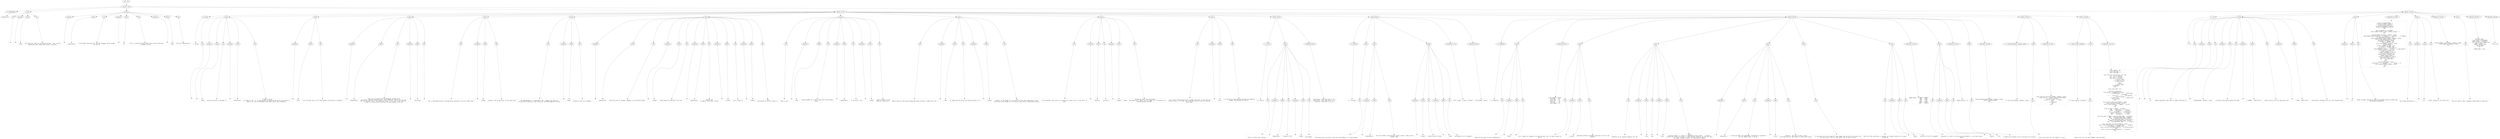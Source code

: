 digraph lpegNode {

node [fontname=Helvetica]
edge [style=dashed]

doc_0 [label="doc - 325"]


doc_0 -> { section_1}
{rank=same; section_1}

section_1 [label="section: 1-220"]


// END RANK doc_0

section_1 -> { header_2 prose_3 prose_4 section_5 section_6}
{rank=same; header_2 prose_3 prose_4 section_5 section_6}

header_2 [label="1 : Modeselektor"]

prose_3 [label="prose"]

prose_4 [label="prose"]

section_5 [label="section: 11-157"]

section_6 [label="section: 221-325"]


// END RANK section_1

header_2 -> leaf_7
leaf_7  [color=Gray,shape=rectangle,fontname=Inconsolata,label="* Modeselektor"]
// END RANK header_2

prose_3 -> { raw_8 prespace_9 literal_10 raw_11}
{rank=same; raw_8 prespace_9 literal_10 raw_11}

raw_8 [label="raw"]

prespace_9 [label="prespace"]

literal_10 [label="literal"]

raw_11 [label="raw"]


// END RANK prose_3

raw_8 -> leaf_12
leaf_12  [color=Gray,shape=rectangle,fontname=Inconsolata,label=""]
// END RANK raw_8

prespace_9 -> leaf_13
leaf_13  [color=Gray,shape=rectangle,fontname=Inconsolata,label=""]
// END RANK prespace_9

literal_10 -> leaf_14
leaf_14  [color=Gray,shape=rectangle,fontname=Inconsolata,label="femto"]
// END RANK literal_10

raw_11 -> leaf_15
leaf_15  [color=Gray,shape=rectangle,fontname=Inconsolata,label=" will hold all state for an terminal session.  Soon, we will
encapsulate that, making the library re-entrant.
"]
// END RANK raw_11

prose_4 -> { prespace_16 literal_17 raw_18 prespace_19 literal_20 raw_21 prespace_22 literal_23 raw_24}
{rank=same; prespace_16 literal_17 raw_18 prespace_19 literal_20 raw_21 prespace_22 literal_23 raw_24}

prespace_16 [label="prespace"]

literal_17 [label="literal"]

raw_18 [label="raw"]

prespace_19 [label="prespace"]

literal_20 [label="literal"]

raw_21 [label="raw"]

prespace_22 [label="prespace"]

literal_23 [label="literal"]

raw_24 [label="raw"]


// END RANK prose_4

prespace_16 -> leaf_25
leaf_25  [color=Gray,shape=rectangle,fontname=Inconsolata,label=""]
// END RANK prespace_16

literal_17 -> leaf_26
leaf_26  [color=Gray,shape=rectangle,fontname=Inconsolata,label="modeselektor"]
// END RANK literal_17

raw_18 -> leaf_27
leaf_27  [color=Gray,shape=rectangle,fontname=Inconsolata,label=" is the modal interpreter for the repl language, which becomes
the core of"]
// END RANK raw_18

prespace_19 -> leaf_28
leaf_28  [color=Gray,shape=rectangle,fontname=Inconsolata,label=" "]
// END RANK prespace_19

literal_20 -> leaf_29
leaf_29  [color=Gray,shape=rectangle,fontname=Inconsolata,label="ed"]
// END RANK literal_20

raw_21 -> leaf_30
leaf_30  [color=Gray,shape=rectangle,fontname=Inconsolata,label=".  This is a glorified lookup table with a state switch and
a pointer to the"]
// END RANK raw_21

prespace_22 -> leaf_31
leaf_31  [color=Gray,shape=rectangle,fontname=Inconsolata,label=" "]
// END RANK prespace_22

literal_23 -> leaf_32
leaf_32  [color=Gray,shape=rectangle,fontname=Inconsolata,label="femto"]
// END RANK literal_23

raw_24 -> leaf_33
leaf_33  [color=Gray,shape=rectangle,fontname=Inconsolata,label="cell we're operating on.

"]
// END RANK raw_24

section_5 -> { header_34 prose_35 prose_36 prose_37 prose_38 prose_39 prose_40 prose_41 prose_42 prose_43 prose_44 section_45 section_46 section_47 section_48 section_49}
{rank=same; header_34 prose_35 prose_36 prose_37 prose_38 prose_39 prose_40 prose_41 prose_42 prose_43 prose_44 section_45 section_46 section_47 section_48 section_49}

header_34 [label="2 : Design"]

prose_35 [label="prose"]

prose_36 [label="prose"]

prose_37 [label="prose"]

prose_38 [label="prose"]

prose_39 [label="prose"]

prose_40 [label="prose"]

prose_41 [label="prose"]

prose_42 [label="prose"]

prose_43 [label="prose"]

prose_44 [label="prose"]

section_45 [label="section: 56-67"]

section_46 [label="section: 68-85"]

section_47 [label="section: 86-142"]

section_48 [label="section: 143-157"]

section_49 [label="section: 158-220"]


// END RANK section_5

header_34 -> leaf_50
leaf_50  [color=Gray,shape=rectangle,fontname=Inconsolata,label="** Design"]
// END RANK header_34

prose_35 -> { raw_51 prespace_52 literal_53 raw_54 prespace_55 literal_56 raw_57}
{rank=same; raw_51 prespace_52 literal_53 raw_54 prespace_55 literal_56 raw_57}

raw_51 [label="raw"]

prespace_52 [label="prespace"]

literal_53 [label="literal"]

raw_54 [label="raw"]

prespace_55 [label="prespace"]

literal_56 [label="literal"]

raw_57 [label="raw"]


// END RANK prose_35

raw_51 -> leaf_58
leaf_58  [color=Gray,shape=rectangle,fontname=Inconsolata,label="

 "]
// END RANK raw_51

prespace_52 -> leaf_59
leaf_59  [color=Gray,shape=rectangle,fontname=Inconsolata,label=" "]
// END RANK prespace_52

literal_53 -> leaf_60
leaf_60  [color=Gray,shape=rectangle,fontname=Inconsolata,label="femto"]
// END RANK literal_53

raw_54 -> leaf_61
leaf_61  [color=Gray,shape=rectangle,fontname=Inconsolata,label=" passes keystrokes as messages to"]
// END RANK raw_54

prespace_55 -> leaf_62
leaf_62  [color=Gray,shape=rectangle,fontname=Inconsolata,label=" "]
// END RANK prespace_55

literal_56 -> leaf_63
leaf_63  [color=Gray,shape=rectangle,fontname=Inconsolata,label="modeselektor"]
// END RANK literal_56

raw_57 -> leaf_64
leaf_64  [color=Gray,shape=rectangle,fontname=Inconsolata,label=".  It does no writes
to stdout at all.  It is smart enough to categorize and parse various device
reports, but has no knowledge of why those reports were requested.
"]
// END RANK raw_57

prose_36 -> { prespace_65 literal_66 raw_67}
{rank=same; prespace_65 literal_66 raw_67}

prespace_65 [label="prespace"]

literal_66 [label="literal"]

raw_67 [label="raw"]


// END RANK prose_36

prespace_65 -> leaf_68
leaf_68  [color=Gray,shape=rectangle,fontname=Inconsolata,label=""]
// END RANK prespace_65

literal_66 -> leaf_69
leaf_69  [color=Gray,shape=rectangle,fontname=Inconsolata,label="femto"]
// END RANK literal_66

raw_67 -> leaf_70
leaf_70  [color=Gray,shape=rectangle,fontname=Inconsolata,label=" runs the event loop, so all other members are pulled in as modules.
"]
// END RANK raw_67

prose_37 -> { prespace_71 literal_72 raw_73 prespace_74 literal_75 raw_76}
{rank=same; prespace_71 literal_72 raw_73 prespace_74 literal_75 raw_76}

prespace_71 [label="prespace"]

literal_72 [label="literal"]

raw_73 [label="raw"]

prespace_74 [label="prespace"]

literal_75 [label="literal"]

raw_76 [label="raw"]


// END RANK prose_37

prespace_71 -> leaf_77
leaf_77  [color=Gray,shape=rectangle,fontname=Inconsolata,label=""]
// END RANK prespace_71

literal_72 -> leaf_78
leaf_78  [color=Gray,shape=rectangle,fontname=Inconsolata,label="modeselektor"]
// END RANK literal_72

raw_73 -> leaf_79
leaf_79  [color=Gray,shape=rectangle,fontname=Inconsolata,label=" takes care of system-level housekeeping: opening files
and sockets, keeping command history, fuzzy completion, and has its own eval
loop off the main track.  For evaluating lines, it will call a small executor,
so that in a little while we can put the user program in its own"]
// END RANK raw_73

prespace_74 -> leaf_80
leaf_80  [color=Gray,shape=rectangle,fontname=Inconsolata,label=" "]
// END RANK prespace_74

literal_75 -> leaf_81
leaf_81  [color=Gray,shape=rectangle,fontname=Inconsolata,label="LuaL_state"]
// END RANK literal_75

raw_76 -> leaf_82
leaf_82  [color=Gray,shape=rectangle,fontname=Inconsolata,label=".
"]
// END RANK raw_76

prose_38 -> { raw_83 prespace_84 literal_85 raw_86}
{rank=same; raw_83 prespace_84 literal_85 raw_86}

raw_83 [label="raw"]

prespace_84 [label="prespace"]

literal_85 [label="literal"]

raw_86 [label="raw"]


// END RANK prose_38

raw_83 -> leaf_87
leaf_87  [color=Gray,shape=rectangle,fontname=Inconsolata,label="
This is both good practice, and absolutely necessary if we are to REPL other"]
// END RANK raw_83

prespace_84 -> leaf_88
leaf_88  [color=Gray,shape=rectangle,fontname=Inconsolata,label=""]
// END RANK prespace_84

literal_85 -> leaf_89
leaf_89  [color=Gray,shape=rectangle,fontname=Inconsolata,label="bridge"]
// END RANK literal_85

raw_86 -> leaf_90
leaf_90  [color=Gray,shape=rectangle,fontname=Inconsolata,label=" programs, each of which has its own event loop.
"]
// END RANK raw_86

prose_39 -> { raw_91 prespace_92 literal_93 raw_94}
{rank=same; raw_91 prespace_92 literal_93 raw_94}

raw_91 [label="raw"]

prespace_92 [label="prespace"]

literal_93 [label="literal"]

raw_94 [label="raw"]


// END RANK prose_39

raw_91 -> leaf_95
leaf_95  [color=Gray,shape=rectangle,fontname=Inconsolata,label="
The implementation is essentially a VM.  Category and value are
successively looked up in jump tables and the method applied with the"]
// END RANK raw_91

prespace_92 -> leaf_96
leaf_96  [color=Gray,shape=rectangle,fontname=Inconsolata,label=" "]
// END RANK prespace_92

literal_93 -> leaf_97
leaf_97  [color=Gray,shape=rectangle,fontname=Inconsolata,label="modeS"]
// END RANK literal_93

raw_94 -> leaf_98
leaf_98  [color=Gray,shape=rectangle,fontname=Inconsolata,label="
instance as the first argument.
"]
// END RANK raw_94

prose_40 -> { prespace_99 literal_100 raw_101 prespace_102 literal_103 raw_104 prespace_105 literal_106 raw_107 prespace_108 literal_109 raw_110 prespace_111 literal_112 raw_113}
{rank=same; prespace_99 literal_100 raw_101 prespace_102 literal_103 raw_104 prespace_105 literal_106 raw_107 prespace_108 literal_109 raw_110 prespace_111 literal_112 raw_113}

prespace_99 [label="prespace"]

literal_100 [label="literal"]

raw_101 [label="raw"]

prespace_102 [label="prespace"]

literal_103 [label="literal"]

raw_104 [label="raw"]

prespace_105 [label="prespace"]

literal_106 [label="literal"]

raw_107 [label="raw"]

prespace_108 [label="prespace"]

literal_109 [label="literal"]

raw_110 [label="raw"]

prespace_111 [label="prespace"]

literal_112 [label="literal"]

raw_113 [label="raw"]


// END RANK prose_40

prespace_99 -> leaf_114
leaf_114  [color=Gray,shape=rectangle,fontname=Inconsolata,label=""]
// END RANK prespace_99

literal_100 -> leaf_115
leaf_115  [color=Gray,shape=rectangle,fontname=Inconsolata,label="modeselektor"]
// END RANK literal_100

raw_101 -> leaf_116
leaf_116  [color=Gray,shape=rectangle,fontname=Inconsolata,label=" passes any edit or movement commands to an internally-owned"]
// END RANK raw_101

prespace_102 -> leaf_117
leaf_117  [color=Gray,shape=rectangle,fontname=Inconsolata,label=""]
// END RANK prespace_102

literal_103 -> leaf_118
leaf_118  [color=Gray,shape=rectangle,fontname=Inconsolata,label="linebuf"]
// END RANK literal_103

raw_104 -> leaf_119
leaf_119  [color=Gray,shape=rectangle,fontname=Inconsolata,label=", which keeps all modeling of the line. "]
// END RANK raw_104

prespace_105 -> leaf_120
leaf_120  [color=Gray,shape=rectangle,fontname=Inconsolata,label=" "]
// END RANK prespace_105

literal_106 -> leaf_121
leaf_121  [color=Gray,shape=rectangle,fontname=Inconsolata,label="modeselektor"]
// END RANK literal_106

raw_107 -> leaf_122
leaf_122  [color=Gray,shape=rectangle,fontname=Inconsolata,label=" decides when
to repaint the screen, calling"]
// END RANK raw_107

prespace_108 -> leaf_123
leaf_123  [color=Gray,shape=rectangle,fontname=Inconsolata,label=" "]
// END RANK prespace_108

literal_109 -> leaf_124
leaf_124  [color=Gray,shape=rectangle,fontname=Inconsolata,label="rainbuf"]
// END RANK literal_109

raw_110 -> leaf_125
leaf_125  [color=Gray,shape=rectangle,fontname=Inconsolata,label=" with a region of"]
// END RANK raw_110

prespace_111 -> leaf_126
leaf_126  [color=Gray,shape=rectangle,fontname=Inconsolata,label=" "]
// END RANK prespace_111

literal_112 -> leaf_127
leaf_127  [color=Gray,shape=rectangle,fontname=Inconsolata,label="linebuf"]
// END RANK literal_112

raw_113 -> leaf_128
leaf_128  [color=Gray,shape=rectangle,fontname=Inconsolata,label=" and
instructions as to how to paint it.
"]
// END RANK raw_113

prose_41 -> { raw_129 prespace_130 literal_131 raw_132 prespace_133 literal_134 raw_135 prespace_136 literal_137 raw_138}
{rank=same; raw_129 prespace_130 literal_131 raw_132 prespace_133 literal_134 raw_135 prespace_136 literal_137 raw_138}

raw_129 [label="raw"]

prespace_130 [label="prespace"]

literal_131 [label="literal"]

raw_132 [label="raw"]

prespace_133 [label="prespace"]

literal_134 [label="literal"]

raw_135 [label="raw"]

prespace_136 [label="prespace"]

literal_137 [label="literal"]

raw_138 [label="raw"]


// END RANK prose_41

raw_129 -> leaf_139
leaf_139  [color=Gray,shape=rectangle,fontname=Inconsolata,label="
There is one"]
// END RANK raw_129

prespace_130 -> leaf_140
leaf_140  [color=Gray,shape=rectangle,fontname=Inconsolata,label=" "]
// END RANK prespace_130

literal_131 -> leaf_141
leaf_141  [color=Gray,shape=rectangle,fontname=Inconsolata,label="deck"]
// END RANK literal_131

raw_132 -> leaf_142
leaf_142  [color=Gray,shape=rectangle,fontname=Inconsolata,label=" instance member per screen, which tiles the available
space. "]
// END RANK raw_132

prespace_133 -> leaf_143
leaf_143  [color=Gray,shape=rectangle,fontname=Inconsolata,label=" "]
// END RANK prespace_133

literal_134 -> leaf_144
leaf_144  [color=Gray,shape=rectangle,fontname=Inconsolata,label="modeselektor"]
// END RANK literal_134

raw_135 -> leaf_145
leaf_145  [color=Gray,shape=rectangle,fontname=Inconsolata,label=" is the writer, and"]
// END RANK raw_135

prespace_136 -> leaf_146
leaf_146  [color=Gray,shape=rectangle,fontname=Inconsolata,label=" "]
// END RANK prespace_136

literal_137 -> leaf_147
leaf_147  [color=Gray,shape=rectangle,fontname=Inconsolata,label="rainbuf"]
// END RANK literal_137

raw_138 -> leaf_148
leaf_148  [color=Gray,shape=rectangle,fontname=Inconsolata,label=" holds a pointer to the
table for read access.
"]
// END RANK raw_138

prose_42 -> { raw_149 prespace_150 literal_151 raw_152 prespace_153 literal_154 raw_155}
{rank=same; raw_149 prespace_150 literal_151 raw_152 prespace_153 literal_154 raw_155}

raw_149 [label="raw"]

prespace_150 [label="prespace"]

literal_151 [label="literal"]

raw_152 [label="raw"]

prespace_153 [label="prespace"]

literal_154 [label="literal"]

raw_155 [label="raw"]


// END RANK prose_42

raw_149 -> leaf_156
leaf_156  [color=Gray,shape=rectangle,fontname=Inconsolata,label="
When we have our fancy parse engine and quipu structure, linebuf will call"]
// END RANK raw_149

prespace_150 -> leaf_157
leaf_157  [color=Gray,shape=rectangle,fontname=Inconsolata,label=""]
// END RANK prespace_150

literal_151 -> leaf_158
leaf_158  [color=Gray,shape=rectangle,fontname=Inconsolata,label="comb"]
// END RANK literal_151

raw_152 -> leaf_159
leaf_159  [color=Gray,shape=rectangle,fontname=Inconsolata,label=" to redecorate the syntax tree before passing it to"]
// END RANK raw_152

prespace_153 -> leaf_160
leaf_160  [color=Gray,shape=rectangle,fontname=Inconsolata,label=" "]
// END RANK prespace_153

literal_154 -> leaf_161
leaf_161  [color=Gray,shape=rectangle,fontname=Inconsolata,label="rainbuf"]
// END RANK literal_154

raw_155 -> leaf_162
leaf_162  [color=Gray,shape=rectangle,fontname=Inconsolata,label=" for
markup.  At the moment I'm just going to write some crude lexers, which
will be more than enough for Clu and Lua, which have straightforward syntax.
"]
// END RANK raw_155

prose_43 -> { raw_163 prespace_164 literal_165 raw_166 prespace_167 literal_168 raw_169}
{rank=same; raw_163 prespace_164 literal_165 raw_166 prespace_167 literal_168 raw_169}

raw_163 [label="raw"]

prespace_164 [label="prespace"]

literal_165 [label="literal"]

raw_166 [label="raw"]

prespace_167 [label="prespace"]

literal_168 [label="literal"]

raw_169 [label="raw"]


// END RANK prose_43

raw_163 -> leaf_170
leaf_170  [color=Gray,shape=rectangle,fontname=Inconsolata,label="
An intermediate step could just squeeze the linebuf into a string, parse it
with"]
// END RANK raw_163

prespace_164 -> leaf_171
leaf_171  [color=Gray,shape=rectangle,fontname=Inconsolata,label=" "]
// END RANK prespace_164

literal_165 -> leaf_172
leaf_172  [color=Gray,shape=rectangle,fontname=Inconsolata,label="esplalier"]
// END RANK literal_165

raw_166 -> leaf_173
leaf_173  [color=Gray,shape=rectangle,fontname=Inconsolata,label=" and emit a"]
// END RANK raw_166

prespace_167 -> leaf_174
leaf_174  [color=Gray,shape=rectangle,fontname=Inconsolata,label=" "]
// END RANK prespace_167

literal_168 -> leaf_175
leaf_175  [color=Gray,shape=rectangle,fontname=Inconsolata,label="rainbuf"]
// END RANK literal_168

raw_169 -> leaf_176
leaf_176  [color=Gray,shape=rectangle,fontname=Inconsolata,label=" through the usual recursive method
lookup.  The problem isn't speed, not for a REPL, it's not having error
recovery parsing available.
"]
// END RANK raw_169

prose_44 -> { raw_177 prespace_178 literal_179 raw_180}
{rank=same; raw_177 prespace_178 literal_179 raw_180}

raw_177 [label="raw"]

prespace_178 [label="prespace"]

literal_179 [label="literal"]

raw_180 [label="raw"]


// END RANK prose_44

raw_177 -> leaf_181
leaf_181  [color=Gray,shape=rectangle,fontname=Inconsolata,label="
I will likely content myself with a grammar that kicks in when the user
presses return.  I'll want that to perform rewrites (such as removing
outer-level"]
// END RANK raw_177

prespace_178 -> leaf_182
leaf_182  [color=Gray,shape=rectangle,fontname=Inconsolata,label=" "]
// END RANK prespace_178

literal_179 -> leaf_183
leaf_183  [color=Gray,shape=rectangle,fontname=Inconsolata,label="local"]
// END RANK literal_179

raw_180 -> leaf_184
leaf_184  [color=Gray,shape=rectangle,fontname=Inconsolata,label="s to facilicate copy-pasting) and keep the readline
grammar from becoming too ad-hoc.

"]
// END RANK raw_180

section_45 -> { header_185 prose_186 codeblock_187}
{rank=same; header_185 prose_186 codeblock_187}

header_185 [label="4 : asserts"]

prose_186 [label="prose"]

codeblock_187 [label="code block 61-65"]


// END RANK section_45

header_185 -> leaf_188
leaf_188  [color=Gray,shape=rectangle,fontname=Inconsolata,label="**** asserts"]
// END RANK header_185

prose_186 -> { raw_189 prespace_190 literal_191 raw_192 prespace_193 literal_194 raw_195}
{rank=same; raw_189 prespace_190 literal_191 raw_192 prespace_193 literal_194 raw_195}

raw_189 [label="raw"]

prespace_190 [label="prespace"]

literal_191 [label="literal"]

raw_192 [label="raw"]

prespace_193 [label="prespace"]

literal_194 [label="literal"]

raw_195 [label="raw"]


// END RANK prose_186

raw_189 -> leaf_196
leaf_196  [color=Gray,shape=rectangle,fontname=Inconsolata,label="

  There is little sense running"]
// END RANK raw_189

prespace_190 -> leaf_197
leaf_197  [color=Gray,shape=rectangle,fontname=Inconsolata,label=" "]
// END RANK prespace_190

literal_191 -> leaf_198
leaf_198  [color=Gray,shape=rectangle,fontname=Inconsolata,label="modeselektor"]
// END RANK literal_191

raw_192 -> leaf_199
leaf_199  [color=Gray,shape=rectangle,fontname=Inconsolata,label=" outside of the"]
// END RANK raw_192

prespace_193 -> leaf_200
leaf_200  [color=Gray,shape=rectangle,fontname=Inconsolata,label=" "]
// END RANK prespace_193

literal_194 -> leaf_201
leaf_201  [color=Gray,shape=rectangle,fontname=Inconsolata,label="bridge"]
// END RANK literal_194

raw_195 -> leaf_202
leaf_202  [color=Gray,shape=rectangle,fontname=Inconsolata,label="
environment.
"]
// END RANK raw_195

codeblock_187 -> leaf_203
leaf_203  [color=Gray,shape=rectangle,fontname=Inconsolata,label="assert(meta, \"must have meta in _G\")
assert(write, \"must have write in _G\")
assert(ts, \"must have ts in _G\")"]
// END RANK codeblock_187

section_46 -> { header_204 prose_205 prose_206 prose_207 codeblock_208 codeblock_209}
{rank=same; header_204 prose_205 prose_206 prose_207 codeblock_208 codeblock_209}

header_204 [label="4 : includes"]

prose_205 [label="prose"]

prose_206 [label="prose"]

prose_207 [label="prose"]

codeblock_208 [label="code block 77-79"]

codeblock_209 [label="code block 81-83"]


// END RANK section_46

header_204 -> leaf_210
leaf_210  [color=Gray,shape=rectangle,fontname=Inconsolata,label="**** includes"]
// END RANK header_204

prose_205 -> { raw_211}
{rank=same; raw_211}

raw_211 [label="raw"]


// END RANK prose_205

raw_211 -> leaf_212
leaf_212  [color=Gray,shape=rectangle,fontname=Inconsolata,label="

The easiest way to go mad in concurrent environments is to share memory.
"]
// END RANK raw_211

prose_206 -> { prespace_213 literal_214 raw_215}
{rank=same; prespace_213 literal_214 raw_215}

prespace_213 [label="prespace"]

literal_214 [label="literal"]

raw_215 [label="raw"]


// END RANK prose_206

prespace_213 -> leaf_216
leaf_216  [color=Gray,shape=rectangle,fontname=Inconsolata,label=""]
// END RANK prespace_213

literal_214 -> leaf_217
leaf_217  [color=Gray,shape=rectangle,fontname=Inconsolata,label="modeselektor"]
// END RANK literal_214

raw_215 -> leaf_218
leaf_218  [color=Gray,shape=rectangle,fontname=Inconsolata,label=" will own linebuf, and eventually txtbuf, unless I come up with
a better idea.
"]
// END RANK raw_215

prose_207 -> { prespace_219 literal_220 raw_221 prespace_222 literal_223 raw_224}
{rank=same; prespace_219 literal_220 raw_221 prespace_222 literal_223 raw_224}

prespace_219 [label="prespace"]

literal_220 [label="literal"]

raw_221 [label="raw"]

prespace_222 [label="prespace"]

literal_223 [label="literal"]

raw_224 [label="raw"]


// END RANK prose_207

prespace_219 -> leaf_225
leaf_225  [color=Gray,shape=rectangle,fontname=Inconsolata,label=""]
// END RANK prespace_219

literal_220 -> leaf_226
leaf_226  [color=Gray,shape=rectangle,fontname=Inconsolata,label="rainbuf"]
// END RANK literal_220

raw_221 -> leaf_227
leaf_227  [color=Gray,shape=rectangle,fontname=Inconsolata,label=" should be built inside"]
// END RANK raw_221

prespace_222 -> leaf_228
leaf_228  [color=Gray,shape=rectangle,fontname=Inconsolata,label=" "]
// END RANK prespace_222

literal_223 -> leaf_229
leaf_229  [color=Gray,shape=rectangle,fontname=Inconsolata,label="femto"]
// END RANK literal_223

raw_224 -> leaf_230
leaf_230  [color=Gray,shape=rectangle,fontname=Inconsolata,label=" and passed in as an argument.
"]
// END RANK raw_224

codeblock_208 -> leaf_231
leaf_231  [color=Gray,shape=rectangle,fontname=Inconsolata,label="local Linebuf = require \"linebuf\""]
// END RANK codeblock_208

codeblock_209 -> leaf_232
leaf_232  [color=Gray,shape=rectangle,fontname=Inconsolata,label="local ModeS = meta()"]
// END RANK codeblock_209

section_47 -> { header_233 prose_234 codeblock_235 prose_236 prose_237 prose_238 prose_239 prose_240 codeblock_241 prose_242 codeblock_243 prose_244 codeblock_245}
{rank=same; header_233 prose_234 codeblock_235 prose_236 prose_237 prose_238 prose_239 prose_240 codeblock_241 prose_242 codeblock_243 prose_244 codeblock_245}

header_233 [label="3 : Categories"]

prose_234 [label="prose"]

codeblock_235 [label="code block 90-97"]

prose_236 [label="prose"]

prose_237 [label="prose"]

prose_238 [label="prose"]

prose_239 [label="prose"]

prose_240 [label="prose"]

codeblock_241 [label="code block 118-125"]

prose_242 [label="prose"]

codeblock_243 [label="code block 130-132"]

prose_244 [label="prose"]

codeblock_245 [label="code block 136-140"]


// END RANK section_47

header_233 -> leaf_246
leaf_246  [color=Gray,shape=rectangle,fontname=Inconsolata,label="*** Categories"]
// END RANK header_233

prose_234 -> { raw_247 prespace_248 literal_249 raw_250}
{rank=same; raw_247 prespace_248 literal_249 raw_250}

raw_247 [label="raw"]

prespace_248 [label="prespace"]

literal_249 [label="literal"]

raw_250 [label="raw"]


// END RANK prose_234

raw_247 -> leaf_251
leaf_251  [color=Gray,shape=rectangle,fontname=Inconsolata,label="

These are the types of event recognized by"]
// END RANK raw_247

prespace_248 -> leaf_252
leaf_252  [color=Gray,shape=rectangle,fontname=Inconsolata,label=" "]
// END RANK prespace_248

literal_249 -> leaf_253
leaf_253  [color=Gray,shape=rectangle,fontname=Inconsolata,label="femto"]
// END RANK literal_249

raw_250 -> leaf_254
leaf_254  [color=Gray,shape=rectangle,fontname=Inconsolata,label=".
"]
// END RANK raw_250

codeblock_235 -> leaf_255
leaf_255  [color=Gray,shape=rectangle,fontname=Inconsolata,label="local INSERT = meta()
local NAV    = {}
local CTRL   = {}
local ALT    = {}
local FN     = {}
local MOUSE  = {}"]
// END RANK codeblock_235

prose_236 -> { raw_256 prespace_257 literal_258 raw_259}
{rank=same; raw_256 prespace_257 literal_258 raw_259}

raw_256 [label="raw"]

prespace_257 [label="prespace"]

literal_258 [label="literal"]

raw_259 [label="raw"]


// END RANK prose_236

raw_256 -> leaf_260
leaf_260  [color=Gray,shape=rectangle,fontname=Inconsolata,label="
Color schemes are supposed to be one-and-done, and I strongly suspect we
have a"]
// END RANK raw_256

prespace_257 -> leaf_261
leaf_261  [color=Gray,shape=rectangle,fontname=Inconsolata,label=" "]
// END RANK prespace_257

literal_258 -> leaf_262
leaf_262  [color=Gray,shape=rectangle,fontname=Inconsolata,label="__concat"]
// END RANK literal_258

raw_259 -> leaf_263
leaf_263  [color=Gray,shape=rectangle,fontname=Inconsolata,label=" dominated workflow, although I have yet to turn on the
profiler.
"]
// END RANK raw_259

prose_237 -> { raw_264 prespace_265 literal_266 raw_267 prespace_268 literal_269 raw_270}
{rank=same; raw_264 prespace_265 literal_266 raw_267 prespace_268 literal_269 raw_270}

raw_264 [label="raw"]

prespace_265 [label="prespace"]

literal_266 [label="literal"]

raw_267 [label="raw"]

prespace_268 [label="prespace"]

literal_269 [label="literal"]

raw_270 [label="raw"]


// END RANK prose_237

raw_264 -> leaf_271
leaf_271  [color=Gray,shape=rectangle,fontname=Inconsolata,label="
Therefore we use reference equality for the"]
// END RANK raw_264

prespace_265 -> leaf_272
leaf_272  [color=Gray,shape=rectangle,fontname=Inconsolata,label=" "]
// END RANK prespace_265

literal_266 -> leaf_273
leaf_273  [color=Gray,shape=rectangle,fontname=Inconsolata,label="color"]
// END RANK literal_266

raw_267 -> leaf_274
leaf_274  [color=Gray,shape=rectangle,fontname=Inconsolata,label=" and"]
// END RANK raw_267

prespace_268 -> leaf_275
leaf_275  [color=Gray,shape=rectangle,fontname=Inconsolata,label=" "]
// END RANK prespace_268

literal_269 -> leaf_276
leaf_276  [color=Gray,shape=rectangle,fontname=Inconsolata,label="hints"]
// END RANK literal_269

raw_270 -> leaf_277
leaf_277  [color=Gray,shape=rectangle,fontname=Inconsolata,label=" tables.
Switching themes is a matter of repopulating those tables.  I intend to
isolate this within an instance so that multiple terminals can each run their
own theme, through a simple 'fat inheritance' method.
"]
// END RANK raw_270

prose_238 -> { prespace_278 literal_279 raw_280 prespace_281 italic_282 raw_283}
{rank=same; prespace_278 literal_279 raw_280 prespace_281 italic_282 raw_283}

prespace_278 [label="prespace"]

literal_279 [label="literal"]

raw_280 [label="raw"]

prespace_281 [label="prespace"]

italic_282 [label="italic"]

raw_283 [label="raw"]


// END RANK prose_238

prespace_278 -> leaf_284
leaf_284  [color=Gray,shape=rectangle,fontname=Inconsolata,label=""]
// END RANK prespace_278

literal_279 -> leaf_285
leaf_285  [color=Gray,shape=rectangle,fontname=Inconsolata,label="modeselektor"]
// END RANK literal_279

raw_280 -> leaf_286
leaf_286  [color=Gray,shape=rectangle,fontname=Inconsolata,label=" is what you might call hypermodal. Everything is isolated in
its own lookup, that is, we use"]
// END RANK raw_280

prespace_281 -> leaf_287
leaf_287  [color=Gray,shape=rectangle,fontname=Inconsolata,label=" "]
// END RANK prespace_281

italic_282 -> leaf_288
leaf_288  [color=Gray,shape=rectangle,fontname=Inconsolata,label="value"]
// END RANK italic_282

raw_283 -> leaf_289
leaf_289  [color=Gray,shape=rectangle,fontname=Inconsolata,label=" equality.  This lets us pass strings
as messages and use jump tables to resolve most things.
"]
// END RANK raw_283

prose_239 -> { raw_290}
{rank=same; raw_290}

raw_290 [label="raw"]


// END RANK prose_239

raw_290 -> leaf_291
leaf_291  [color=Gray,shape=rectangle,fontname=Inconsolata,label="
It typically runs at the speed of human fingers and can afford to be much less
efficient than it will be, even before the JIT gets involved.
"]
// END RANK raw_290

prose_240 -> { raw_292 prespace_293 literal_294 raw_295}
{rank=same; raw_292 prespace_293 literal_294 raw_295}

raw_292 [label="raw"]

prespace_293 [label="prespace"]

literal_294 [label="literal"]

raw_295 [label="raw"]


// END RANK prose_240

raw_292 -> leaf_296
leaf_296  [color=Gray,shape=rectangle,fontname=Inconsolata,label="
Note also that everything is a method, our dispatch pattern will always
include the"]
// END RANK raw_292

prespace_293 -> leaf_297
leaf_297  [color=Gray,shape=rectangle,fontname=Inconsolata,label=" "]
// END RANK prespace_293

literal_294 -> leaf_298
leaf_298  [color=Gray,shape=rectangle,fontname=Inconsolata,label="modeS"]
// END RANK literal_294

raw_295 -> leaf_299
leaf_299  [color=Gray,shape=rectangle,fontname=Inconsolata,label=" instance as the first argument.
"]
// END RANK raw_295

codeblock_241 -> leaf_300
leaf_300  [color=Gray,shape=rectangle,fontname=Inconsolata,label="ModeS.modes = { INSERT = INSERT,
                NAV    = NAV,
                CTRL   = CTRL,
                ALT    = ALT,
                MOUSE  = MOUSE,
                NYI    = true }"]
// END RANK codeblock_241

prose_242 -> { raw_301 prespace_302 literal_303 raw_304}
{rank=same; raw_301 prespace_302 literal_303 raw_304}

raw_301 [label="raw"]

prespace_302 [label="prespace"]

literal_303 [label="literal"]

raw_304 [label="raw"]


// END RANK prose_242

raw_301 -> leaf_305
leaf_305  [color=Gray,shape=rectangle,fontname=Inconsolata,label="
Sometimes its useful to briefly override handlers, so we check values
against"]
// END RANK raw_301

prespace_302 -> leaf_306
leaf_306  [color=Gray,shape=rectangle,fontname=Inconsolata,label=" "]
// END RANK prespace_302

literal_303 -> leaf_307
leaf_307  [color=Gray,shape=rectangle,fontname=Inconsolata,label="special"]
// END RANK literal_303

raw_304 -> leaf_308
leaf_308  [color=Gray,shape=rectangle,fontname=Inconsolata,label=" first:
"]
// END RANK raw_304

codeblock_243 -> leaf_309
leaf_309  [color=Gray,shape=rectangle,fontname=Inconsolata,label="ModeS.special = {}"]
// END RANK codeblock_243

prose_244 -> { raw_310}
{rank=same; raw_310}

raw_310 [label="raw"]


// END RANK prose_244

raw_310 -> leaf_311
leaf_311  [color=Gray,shape=rectangle,fontname=Inconsolata,label="
A simple pass-through so we can see what we're missing.
"]
// END RANK raw_310

codeblock_245 -> leaf_312
leaf_312  [color=Gray,shape=rectangle,fontname=Inconsolata,label="function ModeS.default(modeS, category, value)
    return write(ts(value))
end"]
// END RANK codeblock_245

section_48 -> { header_313 prose_314 codeblock_315}
{rank=same; header_313 prose_314 codeblock_315}

header_313 [label="3 : self-insert(modeS, category, value)"]

prose_314 [label="prose"]

codeblock_315 [label="code block 147-156"]


// END RANK section_48

header_313 -> leaf_316
leaf_316  [color=Gray,shape=rectangle,fontname=Inconsolata,label="*** self-insert(modeS, category, value)"]
// END RANK header_313

prose_314 -> { raw_317}
{rank=same; raw_317}

raw_317 [label="raw"]


// END RANK prose_314

raw_317 -> leaf_318
leaf_318  [color=Gray,shape=rectangle,fontname=Inconsolata,label="

Inserts the value into the linebuf at cursor.
"]
// END RANK raw_317

codeblock_315 -> leaf_319
leaf_319  [color=Gray,shape=rectangle,fontname=Inconsolata,label="local function self_insert(modeS, category, value)
    local success =  modeS.linebuf:insert(value)
    if not success then
      write(\"no insert: \" .. value)
    else
      write(value)
    end
end"]
// END RANK codeblock_315

section_49 -> { header_320 prose_321 codeblock_322}
{rank=same; header_320 prose_321 codeblock_322}

header_320 [label="3 : status painter (colwrite)"]

prose_321 [label="prose"]

codeblock_322 [label="code block 162-219"]


// END RANK section_49

header_320 -> leaf_323
leaf_323  [color=Gray,shape=rectangle,fontname=Inconsolata,label="*** status painter (colwrite)"]
// END RANK header_320

prose_321 -> { raw_324}
{rank=same; raw_324}

raw_324 [label="raw"]


// END RANK prose_321

raw_324 -> leaf_325
leaf_325  [color=Gray,shape=rectangle,fontname=Inconsolata,label="

Time to port over the repl feedback code from femto.
"]
// END RANK raw_324

codeblock_322 -> leaf_326
leaf_326  [color=Gray,shape=rectangle,fontname=Inconsolata,label="local STATCOL = 81
local STAT_TOP = 1
local STAT_RUN = 2

local function colwrite(str, col, row)
   col = col or STATCOL
   row = row or STAT_TOP
   local dash = a.stash()
             .. a.cursor.hide()
             .. a.jump(row, col)
             .. a.erase.right()
             .. str
             .. a.pop()
             .. a.cursor.show()
   write(dash)
end

local STAT_ICON = \"◉ \"

function pr_mouse(m)
   local phrase = a.magenta(m.button) .. \": \"
                     .. a.bright(kind) .. \" \" .. ts(m.shift)
                     .. \" \" .. ts(m.meta)
                     .. \" \" .. ts(m.ctrl) .. \" \" .. ts(m.moving) .. \" \"
                     .. ts(m.scrolling) .. \" \"
                     .. a.cyan(m.col) .. \",\" .. a.cyan(m.row)
   return phrase
end

local function mk_paint(fragment, shade)
   return function(category, action)
      return shade(category .. fragment .. action)
   end
end

local act_map = { MOUSE  = pr_mouse,
                  NAV    = mk_paint(\": \", a.italic),
                  CTRL   = mk_paint(\": \", c.field),
                  ALT    = mk_paint(\": \", a.underscore),
                  INSERT = mk_paint(\": \", c.field),
                  NYI    = mk_paint(\": \", a.red)}

local icon_map = { MOUSE = mk_paint(STAT_ICON, c.userdata),
                   NAV   = mk_paint(STAT_ICON, a.magenta),
                   CTRL  = mk_paint(STAT_ICON, a.blue),
                   ALT   = mk_paint(STAT_ICON, c[\"function\"]),
                   INSERT = mk_paint(STAT_ICON, a.green),
                   NYI   = mk_paint(STAT_ICON .. \"! \", a.red) }

local function icon_paint(category, value)
   assert(icon_map[category], \"icon_paint NYI:\" .. category)
   if category == \"MOUSE\" then
      return colwrite(icon_map[category](\"\", pr_mouse(value)))
    end
   return colwrite(icon_map[category](\"\", ts(value)))
end"]
// END RANK codeblock_322

section_6 -> { header_327 prose_328 prose_329 codeblock_330 prose_331 codeblock_332 prose_333 codeblock_334 codeblock_335}
{rank=same; header_327 prose_328 prose_329 codeblock_330 prose_331 codeblock_332 prose_333 codeblock_334 codeblock_335}

header_327 [label="2 : act"]

prose_328 [label="prose"]

prose_329 [label="prose"]

codeblock_330 [label="code block 231-274"]

prose_331 [label="prose"]

codeblock_332 [label="code block 278-282"]

prose_333 [label="prose"]

codeblock_334 [label="code block 286-297"]

codeblock_335 [label="code block 299-301"]


// END RANK section_6

header_327 -> leaf_336
leaf_336  [color=Gray,shape=rectangle,fontname=Inconsolata,label="** act"]
// END RANK header_327

prose_328 -> { raw_337 prespace_338 literal_339 raw_340 prespace_341 literal_342 raw_343 prespace_344 literal_345 raw_346 prespace_347 literal_348 raw_349}
{rank=same; raw_337 prespace_338 literal_339 raw_340 prespace_341 literal_342 raw_343 prespace_344 literal_345 raw_346 prespace_347 literal_348 raw_349}

raw_337 [label="raw"]

prespace_338 [label="prespace"]

literal_339 [label="literal"]

raw_340 [label="raw"]

prespace_341 [label="prespace"]

literal_342 [label="literal"]

raw_343 [label="raw"]

prespace_344 [label="prespace"]

literal_345 [label="literal"]

raw_346 [label="raw"]

prespace_347 [label="prespace"]

literal_348 [label="literal"]

raw_349 [label="raw"]


// END RANK prose_328

raw_337 -> leaf_350
leaf_350  [color=Gray,shape=rectangle,fontname=Inconsolata,label=""]
// END RANK raw_337

prespace_338 -> leaf_351
leaf_351  [color=Gray,shape=rectangle,fontname=Inconsolata,label=""]
// END RANK prespace_338

literal_339 -> leaf_352
leaf_352  [color=Gray,shape=rectangle,fontname=Inconsolata,label="act"]
// END RANK literal_339

raw_340 -> leaf_353
leaf_353  [color=Gray,shape=rectangle,fontname=Inconsolata,label=" simply dispatches. Note that our common interfaces is"]
// END RANK raw_340

prespace_341 -> leaf_354
leaf_354  [color=Gray,shape=rectangle,fontname=Inconsolata,label=""]
// END RANK prespace_341

literal_342 -> leaf_355
leaf_355  [color=Gray,shape=rectangle,fontname=Inconsolata,label="method(modeS, category, value)"]
// END RANK literal_342

raw_343 -> leaf_356
leaf_356  [color=Gray,shape=rectangle,fontname=Inconsolata,label=", we need to distinguish betwen the tuple"]
// END RANK raw_343

prespace_344 -> leaf_357
leaf_357  [color=Gray,shape=rectangle,fontname=Inconsolata,label=""]
// END RANK prespace_344

literal_345 -> leaf_358
leaf_358  [color=Gray,shape=rectangle,fontname=Inconsolata,label="(\"INSERT\", \"SHIFT-LEFT\")"]
// END RANK literal_345

raw_346 -> leaf_359
leaf_359  [color=Gray,shape=rectangle,fontname=Inconsolata,label=" (which could arrive from copy-paste) and"]
// END RANK raw_346

prespace_347 -> leaf_360
leaf_360  [color=Gray,shape=rectangle,fontname=Inconsolata,label=""]
// END RANK prespace_347

literal_348 -> leaf_361
leaf_361  [color=Gray,shape=rectangle,fontname=Inconsolata,label="(\"NAV\", \"SHIFT-LEFT\")"]
// END RANK literal_348

raw_349 -> leaf_362
leaf_362  [color=Gray,shape=rectangle,fontname=Inconsolata,label=" and preserve information for our fall-through method.
"]
// END RANK raw_349

prose_329 -> { prespace_363 literal_364 raw_365}
{rank=same; prespace_363 literal_364 raw_365}

prespace_363 [label="prespace"]

literal_364 [label="literal"]

raw_365 [label="raw"]


// END RANK prose_329

prespace_363 -> leaf_366
leaf_366  [color=Gray,shape=rectangle,fontname=Inconsolata,label=""]
// END RANK prespace_363

literal_364 -> leaf_367
leaf_367  [color=Gray,shape=rectangle,fontname=Inconsolata,label="act"]
// END RANK literal_364

raw_365 -> leaf_368
leaf_368  [color=Gray,shape=rectangle,fontname=Inconsolata,label=" always succeeds, meaning we need some metatable action to absorb and
log anything unexpected.
"]
// END RANK raw_365

codeblock_330 -> leaf_369
leaf_369  [color=Gray,shape=rectangle,fontname=Inconsolata,label="
function repaint(modeS)
  write(a.col(modeS.l_margin))
  write(a.erase.right())
  write(tostring(modeS.linebuf))
  write(a.col(modeS:cur_col()))
end

function ModeS.cur_col(modeS)
   return modeS.linebuf.cursor + modeS.l_margin - 1
end

function ModeS.act(modeS, category, value)
  assert(modeS.modes[category], \"no category \" .. category .. \" in modeS\")
   if modeS.special[value] then
      return modeS.special[value](modeS, category, value)
   elseif modeS.modes[category] then
      icon_paint(category, value)
      if category == \"INSERT\" then
         -- hard coded for now
         self_insert(modeS, category, value)
         repaint(modeS)
      elseif category == \"NAV\" then
        if value == \"RETURN\" then
          write(a.col() .. a.jump.down(1)
                .. tostring(modeS.linebuf) .. a.col() .. a.jump.down(1))
        elseif value == \"LEFT\" then
          modeS.linebuf:left()
          write(a.col(modeS:cur_col()))
          colwrite(ts(move),nil,3)
        elseif value == \"RIGHT\" then
          modeS.linebuf:right()
          write(a.col(modeS:cur_col()))
          colwrite(ts(move),nil,3)
        end -- etc, jump table
      end
   else
      icon_paint(category, value)
      --colwrite(\"!! \" .. category .. \" \" .. value, 1, 2)
      return modeS:default(category, value)
   end
end"]
// END RANK codeblock_330

prose_331 -> { raw_370 prespace_371 literal_372 raw_373}
{rank=same; raw_370 prespace_371 literal_372 raw_373}

raw_370 [label="raw"]

prespace_371 [label="prespace"]

literal_372 [label="literal"]

raw_373 [label="raw"]


// END RANK prose_331

raw_370 -> leaf_374
leaf_374  [color=Gray,shape=rectangle,fontname=Inconsolata,label="
We include indirection in"]
// END RANK raw_370

prespace_371 -> leaf_375
leaf_375  [color=Gray,shape=rectangle,fontname=Inconsolata,label=" "]
// END RANK prespace_371

literal_372 -> leaf_376
leaf_376  [color=Gray,shape=rectangle,fontname=Inconsolata,label="act"]
// END RANK literal_372

raw_373 -> leaf_377
leaf_377  [color=Gray,shape=rectangle,fontname=Inconsolata,label=" itself, looking it up on each call:
"]
// END RANK raw_373

codeblock_332 -> leaf_378
leaf_378  [color=Gray,shape=rectangle,fontname=Inconsolata,label="function ModeS.__call(modeS, category, value)
  return modeS:act(category, value)
end"]
// END RANK codeblock_332

prose_333 -> { raw_379}
{rank=same; raw_379}

raw_379 [label="raw"]


// END RANK prose_333

raw_379 -> leaf_380
leaf_380  [color=Gray,shape=rectangle,fontname=Inconsolata,label="
This will need to take a complete config table at some point.
"]
// END RANK raw_379

codeblock_334 -> leaf_381
leaf_381  [color=Gray,shape=rectangle,fontname=Inconsolata,label="function new()
  local modeS = meta(ModeS)
  modeS.linebuf = Linebuf(1)
  -- this will be more complex but
  modeS.l_margin = 4
  modeS.r_margin = 83
  return modeS
end

ModeS.idEst = new"]
// END RANK codeblock_334

codeblock_335 -> leaf_382
leaf_382  [color=Gray,shape=rectangle,fontname=Inconsolata,label="return new"]
// END RANK codeblock_335


}
